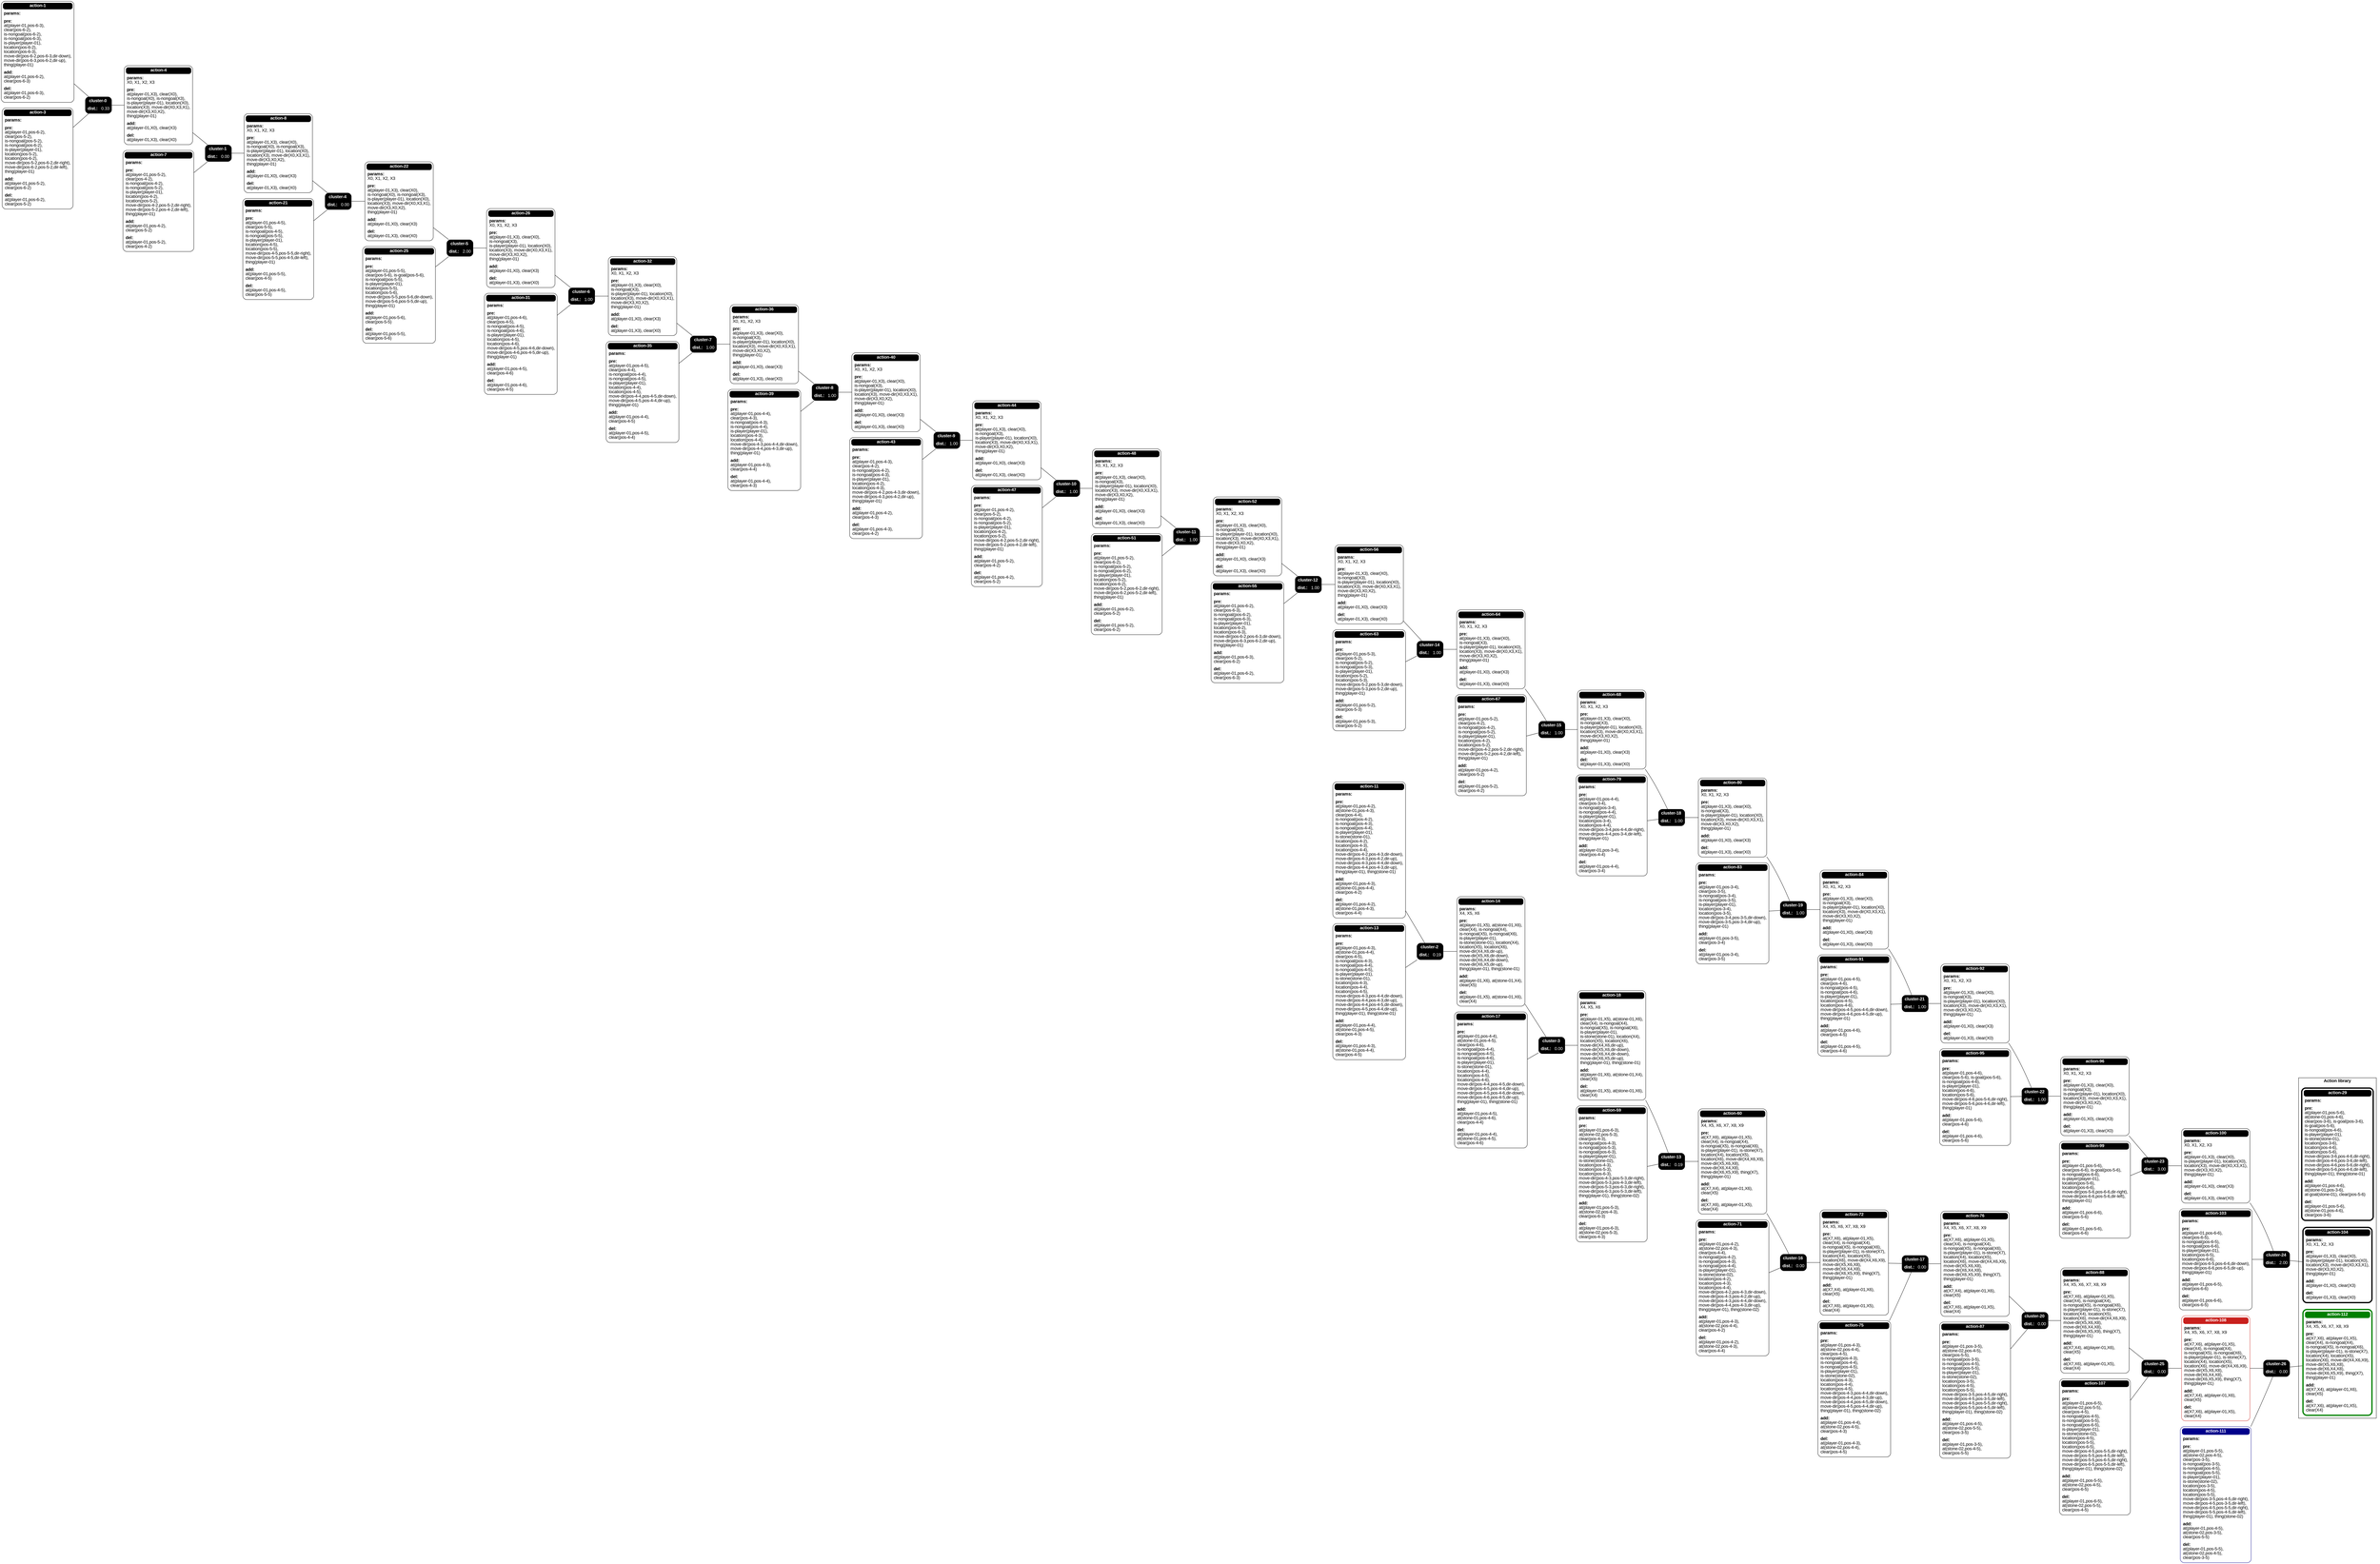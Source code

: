 graph g {
	fontname=Arial
	rankdir=LR
	node [fontcolor=black fontname=Arial margin=0 shape=none]
	subgraph cluster_actionlib {
		label=<<b>Action library</b>> rank=same
		"action-29" [label=<<table color="black" style="rounded" border="4" cellborder="0" cellspacing="4" cellpadding="3"><tr><td style="rounded" align="center" bgcolor="black"><font color="white"><b>action-29</b></font></td></tr><tr><td valign="top" align="left" balign="left"><b>params:</b><br/></td></tr><tr><td valign="top" align="left" balign="left"><b>pre:</b><br/>at(player-01,pos-5-6),<br/>at(stone-01,pos-4-6),<br/>clear(pos-3-6), is-goal(pos-3-6),<br/>is-goal(pos-5-6),<br/>is-nongoal(pos-4-6),<br/>is-player(player-01),<br/>is-stone(stone-01),<br/>location(pos-3-6),<br/>location(pos-4-6),<br/>location(pos-5-6),<br/>move-dir(pos-3-6,pos-4-6,dir-right),<br/>move-dir(pos-4-6,pos-3-6,dir-left),<br/>move-dir(pos-4-6,pos-5-6,dir-right),<br/>move-dir(pos-5-6,pos-4-6,dir-left),<br/>thing(player-01), thing(stone-01)</td></tr><tr><td valign="top" align="left" balign="left"><b>add:</b><br/>at(player-01,pos-4-6),<br/>at(stone-01,pos-3-6),<br/>at-goal(stone-01), clear(pos-5-6)</td></tr><tr><td valign="top" align="left" balign="left"><b>del:</b><br/>at(player-01,pos-5-6),<br/>at(stone-01,pos-4-6),<br/>clear(pos-3-6)</td></tr></table>>]
		"action-104" [label=<<table color="black" style="rounded" border="4" cellborder="0" cellspacing="4" cellpadding="3"><tr><td style="rounded" align="center" bgcolor="black"><font color="white"><b>action-104</b></font></td></tr><tr><td valign="top" align="left" balign="left"><b>params:</b><br/>X0, X1, X2, X3</td></tr><tr><td valign="top" align="left" balign="left"><b>pre:</b><br/>at(player-01,X3), clear(X0),<br/>is-player(player-01), location(X0),<br/>location(X3), move-dir(X0,X3,X1),<br/>move-dir(X3,X0,X2),<br/>thing(player-01)</td></tr><tr><td valign="top" align="left" balign="left"><b>add:</b><br/>at(player-01,X0), clear(X3)</td></tr><tr><td valign="top" align="left" balign="left"><b>del:</b><br/>at(player-01,X3), clear(X0)</td></tr></table>>]
		"action-112" [label=<<table color="#008000" style="rounded" border="4" cellborder="0" cellspacing="4" cellpadding="3"><tr><td style="rounded" align="center" bgcolor="#008000"><font color="white"><b>action-112</b></font></td></tr><tr><td valign="top" align="left" balign="left"><b>params:</b><br/>X4, X5, X6, X7, X8, X9</td></tr><tr><td valign="top" align="left" balign="left"><b>pre:</b><br/>at(X7,X6), at(player-01,X5),<br/>clear(X4), is-nongoal(X4),<br/>is-nongoal(X5), is-nongoal(X6),<br/>is-player(player-01), is-stone(X7),<br/>location(X4), location(X5),<br/>location(X6), move-dir(X4,X6,X9),<br/>move-dir(X5,X6,X8),<br/>move-dir(X6,X4,X8),<br/>move-dir(X6,X5,X9), thing(X7),<br/>thing(player-01)</td></tr><tr><td valign="top" align="left" balign="left"><b>add:</b><br/>at(X7,X4), at(player-01,X6),<br/>clear(X5)</td></tr><tr><td valign="top" align="left" balign="left"><b>del:</b><br/>at(X7,X6), at(player-01,X5),<br/>clear(X4)</td></tr></table>>]
	}
	"action-1" [label=<<table color="black" style="rounded" border="1" cellborder="0" cellspacing="4" cellpadding="3"><tr><td style="rounded" align="center" bgcolor="black"><font color="white"><b>action-1</b></font></td></tr><tr><td valign="top" align="left" balign="left"><b>params:</b><br/></td></tr><tr><td valign="top" align="left" balign="left"><b>pre:</b><br/>at(player-01,pos-6-3),<br/>clear(pos-6-2),<br/>is-nongoal(pos-6-2),<br/>is-nongoal(pos-6-3),<br/>is-player(player-01),<br/>location(pos-6-2),<br/>location(pos-6-3),<br/>move-dir(pos-6-2,pos-6-3,dir-down),<br/>move-dir(pos-6-3,pos-6-2,dir-up),<br/>thing(player-01)</td></tr><tr><td valign="top" align="left" balign="left"><b>add:</b><br/>at(player-01,pos-6-2),<br/>clear(pos-6-3)</td></tr><tr><td valign="top" align="left" balign="left"><b>del:</b><br/>at(player-01,pos-6-3),<br/>clear(pos-6-2)</td></tr></table>>]
	"action-3" [label=<<table color="black" style="rounded" border="1" cellborder="0" cellspacing="4" cellpadding="3"><tr><td style="rounded" align="center" bgcolor="black"><font color="white"><b>action-3</b></font></td></tr><tr><td valign="top" align="left" balign="left"><b>params:</b><br/></td></tr><tr><td valign="top" align="left" balign="left"><b>pre:</b><br/>at(player-01,pos-6-2),<br/>clear(pos-5-2),<br/>is-nongoal(pos-5-2),<br/>is-nongoal(pos-6-2),<br/>is-player(player-01),<br/>location(pos-5-2),<br/>location(pos-6-2),<br/>move-dir(pos-5-2,pos-6-2,dir-right),<br/>move-dir(pos-6-2,pos-5-2,dir-left),<br/>thing(player-01)</td></tr><tr><td valign="top" align="left" balign="left"><b>add:</b><br/>at(player-01,pos-5-2),<br/>clear(pos-6-2)</td></tr><tr><td valign="top" align="left" balign="left"><b>del:</b><br/>at(player-01,pos-6-2),<br/>clear(pos-5-2)</td></tr></table>>]
	"action-4" [label=<<table color="black" style="rounded" border="1" cellborder="0" cellspacing="4" cellpadding="3"><tr><td style="rounded" align="center" bgcolor="black"><font color="white"><b>action-4</b></font></td></tr><tr><td valign="top" align="left" balign="left"><b>params:</b><br/>X0, X1, X2, X3</td></tr><tr><td valign="top" align="left" balign="left"><b>pre:</b><br/>at(player-01,X3), clear(X0),<br/>is-nongoal(X0), is-nongoal(X3),<br/>is-player(player-01), location(X0),<br/>location(X3), move-dir(X0,X3,X1),<br/>move-dir(X3,X0,X2),<br/>thing(player-01)</td></tr><tr><td valign="top" align="left" balign="left"><b>add:</b><br/>at(player-01,X0), clear(X3)</td></tr><tr><td valign="top" align="left" balign="left"><b>del:</b><br/>at(player-01,X3), clear(X0)</td></tr></table>>]
	"action-7" [label=<<table color="black" style="rounded" border="1" cellborder="0" cellspacing="4" cellpadding="3"><tr><td style="rounded" align="center" bgcolor="black"><font color="white"><b>action-7</b></font></td></tr><tr><td valign="top" align="left" balign="left"><b>params:</b><br/></td></tr><tr><td valign="top" align="left" balign="left"><b>pre:</b><br/>at(player-01,pos-5-2),<br/>clear(pos-4-2),<br/>is-nongoal(pos-4-2),<br/>is-nongoal(pos-5-2),<br/>is-player(player-01),<br/>location(pos-4-2),<br/>location(pos-5-2),<br/>move-dir(pos-4-2,pos-5-2,dir-right),<br/>move-dir(pos-5-2,pos-4-2,dir-left),<br/>thing(player-01)</td></tr><tr><td valign="top" align="left" balign="left"><b>add:</b><br/>at(player-01,pos-4-2),<br/>clear(pos-5-2)</td></tr><tr><td valign="top" align="left" balign="left"><b>del:</b><br/>at(player-01,pos-5-2),<br/>clear(pos-4-2)</td></tr></table>>]
	"action-8" [label=<<table color="black" style="rounded" border="1" cellborder="0" cellspacing="4" cellpadding="3"><tr><td style="rounded" align="center" bgcolor="black"><font color="white"><b>action-8</b></font></td></tr><tr><td valign="top" align="left" balign="left"><b>params:</b><br/>X0, X1, X2, X3</td></tr><tr><td valign="top" align="left" balign="left"><b>pre:</b><br/>at(player-01,X3), clear(X0),<br/>is-nongoal(X0), is-nongoal(X3),<br/>is-player(player-01), location(X0),<br/>location(X3), move-dir(X0,X3,X1),<br/>move-dir(X3,X0,X2),<br/>thing(player-01)</td></tr><tr><td valign="top" align="left" balign="left"><b>add:</b><br/>at(player-01,X0), clear(X3)</td></tr><tr><td valign="top" align="left" balign="left"><b>del:</b><br/>at(player-01,X3), clear(X0)</td></tr></table>>]
	"action-11" [label=<<table color="black" style="rounded" border="1" cellborder="0" cellspacing="4" cellpadding="3"><tr><td style="rounded" align="center" bgcolor="black"><font color="white"><b>action-11</b></font></td></tr><tr><td valign="top" align="left" balign="left"><b>params:</b><br/></td></tr><tr><td valign="top" align="left" balign="left"><b>pre:</b><br/>at(player-01,pos-4-2),<br/>at(stone-01,pos-4-3),<br/>clear(pos-4-4),<br/>is-nongoal(pos-4-2),<br/>is-nongoal(pos-4-3),<br/>is-nongoal(pos-4-4),<br/>is-player(player-01),<br/>is-stone(stone-01),<br/>location(pos-4-2),<br/>location(pos-4-3),<br/>location(pos-4-4),<br/>move-dir(pos-4-2,pos-4-3,dir-down),<br/>move-dir(pos-4-3,pos-4-2,dir-up),<br/>move-dir(pos-4-3,pos-4-4,dir-down),<br/>move-dir(pos-4-4,pos-4-3,dir-up),<br/>thing(player-01), thing(stone-01)</td></tr><tr><td valign="top" align="left" balign="left"><b>add:</b><br/>at(player-01,pos-4-3),<br/>at(stone-01,pos-4-4),<br/>clear(pos-4-2)</td></tr><tr><td valign="top" align="left" balign="left"><b>del:</b><br/>at(player-01,pos-4-2),<br/>at(stone-01,pos-4-3),<br/>clear(pos-4-4)</td></tr></table>>]
	"action-13" [label=<<table color="black" style="rounded" border="1" cellborder="0" cellspacing="4" cellpadding="3"><tr><td style="rounded" align="center" bgcolor="black"><font color="white"><b>action-13</b></font></td></tr><tr><td valign="top" align="left" balign="left"><b>params:</b><br/></td></tr><tr><td valign="top" align="left" balign="left"><b>pre:</b><br/>at(player-01,pos-4-3),<br/>at(stone-01,pos-4-4),<br/>clear(pos-4-5),<br/>is-nongoal(pos-4-3),<br/>is-nongoal(pos-4-4),<br/>is-nongoal(pos-4-5),<br/>is-player(player-01),<br/>is-stone(stone-01),<br/>location(pos-4-3),<br/>location(pos-4-4),<br/>location(pos-4-5),<br/>move-dir(pos-4-3,pos-4-4,dir-down),<br/>move-dir(pos-4-4,pos-4-3,dir-up),<br/>move-dir(pos-4-4,pos-4-5,dir-down),<br/>move-dir(pos-4-5,pos-4-4,dir-up),<br/>thing(player-01), thing(stone-01)</td></tr><tr><td valign="top" align="left" balign="left"><b>add:</b><br/>at(player-01,pos-4-4),<br/>at(stone-01,pos-4-5),<br/>clear(pos-4-3)</td></tr><tr><td valign="top" align="left" balign="left"><b>del:</b><br/>at(player-01,pos-4-3),<br/>at(stone-01,pos-4-4),<br/>clear(pos-4-5)</td></tr></table>>]
	"action-14" [label=<<table color="black" style="rounded" border="1" cellborder="0" cellspacing="4" cellpadding="3"><tr><td style="rounded" align="center" bgcolor="black"><font color="white"><b>action-14</b></font></td></tr><tr><td valign="top" align="left" balign="left"><b>params:</b><br/>X4, X5, X6</td></tr><tr><td valign="top" align="left" balign="left"><b>pre:</b><br/>at(player-01,X5), at(stone-01,X6),<br/>clear(X4), is-nongoal(X4),<br/>is-nongoal(X5), is-nongoal(X6),<br/>is-player(player-01),<br/>is-stone(stone-01), location(X4),<br/>location(X5), location(X6),<br/>move-dir(X4,X6,dir-up),<br/>move-dir(X5,X6,dir-down),<br/>move-dir(X6,X4,dir-down),<br/>move-dir(X6,X5,dir-up),<br/>thing(player-01), thing(stone-01)</td></tr><tr><td valign="top" align="left" balign="left"><b>add:</b><br/>at(player-01,X6), at(stone-01,X4),<br/>clear(X5)</td></tr><tr><td valign="top" align="left" balign="left"><b>del:</b><br/>at(player-01,X5), at(stone-01,X6),<br/>clear(X4)</td></tr></table>>]
	"action-17" [label=<<table color="black" style="rounded" border="1" cellborder="0" cellspacing="4" cellpadding="3"><tr><td style="rounded" align="center" bgcolor="black"><font color="white"><b>action-17</b></font></td></tr><tr><td valign="top" align="left" balign="left"><b>params:</b><br/></td></tr><tr><td valign="top" align="left" balign="left"><b>pre:</b><br/>at(player-01,pos-4-4),<br/>at(stone-01,pos-4-5),<br/>clear(pos-4-6),<br/>is-nongoal(pos-4-4),<br/>is-nongoal(pos-4-5),<br/>is-nongoal(pos-4-6),<br/>is-player(player-01),<br/>is-stone(stone-01),<br/>location(pos-4-4),<br/>location(pos-4-5),<br/>location(pos-4-6),<br/>move-dir(pos-4-4,pos-4-5,dir-down),<br/>move-dir(pos-4-5,pos-4-4,dir-up),<br/>move-dir(pos-4-5,pos-4-6,dir-down),<br/>move-dir(pos-4-6,pos-4-5,dir-up),<br/>thing(player-01), thing(stone-01)</td></tr><tr><td valign="top" align="left" balign="left"><b>add:</b><br/>at(player-01,pos-4-5),<br/>at(stone-01,pos-4-6),<br/>clear(pos-4-4)</td></tr><tr><td valign="top" align="left" balign="left"><b>del:</b><br/>at(player-01,pos-4-4),<br/>at(stone-01,pos-4-5),<br/>clear(pos-4-6)</td></tr></table>>]
	"action-18" [label=<<table color="black" style="rounded" border="1" cellborder="0" cellspacing="4" cellpadding="3"><tr><td style="rounded" align="center" bgcolor="black"><font color="white"><b>action-18</b></font></td></tr><tr><td valign="top" align="left" balign="left"><b>params:</b><br/>X4, X5, X6</td></tr><tr><td valign="top" align="left" balign="left"><b>pre:</b><br/>at(player-01,X5), at(stone-01,X6),<br/>clear(X4), is-nongoal(X4),<br/>is-nongoal(X5), is-nongoal(X6),<br/>is-player(player-01),<br/>is-stone(stone-01), location(X4),<br/>location(X5), location(X6),<br/>move-dir(X4,X6,dir-up),<br/>move-dir(X5,X6,dir-down),<br/>move-dir(X6,X4,dir-down),<br/>move-dir(X6,X5,dir-up),<br/>thing(player-01), thing(stone-01)</td></tr><tr><td valign="top" align="left" balign="left"><b>add:</b><br/>at(player-01,X6), at(stone-01,X4),<br/>clear(X5)</td></tr><tr><td valign="top" align="left" balign="left"><b>del:</b><br/>at(player-01,X5), at(stone-01,X6),<br/>clear(X4)</td></tr></table>>]
	"action-21" [label=<<table color="black" style="rounded" border="1" cellborder="0" cellspacing="4" cellpadding="3"><tr><td style="rounded" align="center" bgcolor="black"><font color="white"><b>action-21</b></font></td></tr><tr><td valign="top" align="left" balign="left"><b>params:</b><br/></td></tr><tr><td valign="top" align="left" balign="left"><b>pre:</b><br/>at(player-01,pos-4-5),<br/>clear(pos-5-5),<br/>is-nongoal(pos-4-5),<br/>is-nongoal(pos-5-5),<br/>is-player(player-01),<br/>location(pos-4-5),<br/>location(pos-5-5),<br/>move-dir(pos-4-5,pos-5-5,dir-right),<br/>move-dir(pos-5-5,pos-4-5,dir-left),<br/>thing(player-01)</td></tr><tr><td valign="top" align="left" balign="left"><b>add:</b><br/>at(player-01,pos-5-5),<br/>clear(pos-4-5)</td></tr><tr><td valign="top" align="left" balign="left"><b>del:</b><br/>at(player-01,pos-4-5),<br/>clear(pos-5-5)</td></tr></table>>]
	"action-22" [label=<<table color="black" style="rounded" border="1" cellborder="0" cellspacing="4" cellpadding="3"><tr><td style="rounded" align="center" bgcolor="black"><font color="white"><b>action-22</b></font></td></tr><tr><td valign="top" align="left" balign="left"><b>params:</b><br/>X0, X1, X2, X3</td></tr><tr><td valign="top" align="left" balign="left"><b>pre:</b><br/>at(player-01,X3), clear(X0),<br/>is-nongoal(X0), is-nongoal(X3),<br/>is-player(player-01), location(X0),<br/>location(X3), move-dir(X0,X3,X1),<br/>move-dir(X3,X0,X2),<br/>thing(player-01)</td></tr><tr><td valign="top" align="left" balign="left"><b>add:</b><br/>at(player-01,X0), clear(X3)</td></tr><tr><td valign="top" align="left" balign="left"><b>del:</b><br/>at(player-01,X3), clear(X0)</td></tr></table>>]
	"action-25" [label=<<table color="black" style="rounded" border="1" cellborder="0" cellspacing="4" cellpadding="3"><tr><td style="rounded" align="center" bgcolor="black"><font color="white"><b>action-25</b></font></td></tr><tr><td valign="top" align="left" balign="left"><b>params:</b><br/></td></tr><tr><td valign="top" align="left" balign="left"><b>pre:</b><br/>at(player-01,pos-5-5),<br/>clear(pos-5-6), is-goal(pos-5-6),<br/>is-nongoal(pos-5-5),<br/>is-player(player-01),<br/>location(pos-5-5),<br/>location(pos-5-6),<br/>move-dir(pos-5-5,pos-5-6,dir-down),<br/>move-dir(pos-5-6,pos-5-5,dir-up),<br/>thing(player-01)</td></tr><tr><td valign="top" align="left" balign="left"><b>add:</b><br/>at(player-01,pos-5-6),<br/>clear(pos-5-5)</td></tr><tr><td valign="top" align="left" balign="left"><b>del:</b><br/>at(player-01,pos-5-5),<br/>clear(pos-5-6)</td></tr></table>>]
	"action-26" [label=<<table color="black" style="rounded" border="1" cellborder="0" cellspacing="4" cellpadding="3"><tr><td style="rounded" align="center" bgcolor="black"><font color="white"><b>action-26</b></font></td></tr><tr><td valign="top" align="left" balign="left"><b>params:</b><br/>X0, X1, X2, X3</td></tr><tr><td valign="top" align="left" balign="left"><b>pre:</b><br/>at(player-01,X3), clear(X0),<br/>is-nongoal(X3),<br/>is-player(player-01), location(X0),<br/>location(X3), move-dir(X0,X3,X1),<br/>move-dir(X3,X0,X2),<br/>thing(player-01)</td></tr><tr><td valign="top" align="left" balign="left"><b>add:</b><br/>at(player-01,X0), clear(X3)</td></tr><tr><td valign="top" align="left" balign="left"><b>del:</b><br/>at(player-01,X3), clear(X0)</td></tr></table>>]
	"action-31" [label=<<table color="black" style="rounded" border="1" cellborder="0" cellspacing="4" cellpadding="3"><tr><td style="rounded" align="center" bgcolor="black"><font color="white"><b>action-31</b></font></td></tr><tr><td valign="top" align="left" balign="left"><b>params:</b><br/></td></tr><tr><td valign="top" align="left" balign="left"><b>pre:</b><br/>at(player-01,pos-4-6),<br/>clear(pos-4-5),<br/>is-nongoal(pos-4-5),<br/>is-nongoal(pos-4-6),<br/>is-player(player-01),<br/>location(pos-4-5),<br/>location(pos-4-6),<br/>move-dir(pos-4-5,pos-4-6,dir-down),<br/>move-dir(pos-4-6,pos-4-5,dir-up),<br/>thing(player-01)</td></tr><tr><td valign="top" align="left" balign="left"><b>add:</b><br/>at(player-01,pos-4-5),<br/>clear(pos-4-6)</td></tr><tr><td valign="top" align="left" balign="left"><b>del:</b><br/>at(player-01,pos-4-6),<br/>clear(pos-4-5)</td></tr></table>>]
	"action-32" [label=<<table color="black" style="rounded" border="1" cellborder="0" cellspacing="4" cellpadding="3"><tr><td style="rounded" align="center" bgcolor="black"><font color="white"><b>action-32</b></font></td></tr><tr><td valign="top" align="left" balign="left"><b>params:</b><br/>X0, X1, X2, X3</td></tr><tr><td valign="top" align="left" balign="left"><b>pre:</b><br/>at(player-01,X3), clear(X0),<br/>is-nongoal(X3),<br/>is-player(player-01), location(X0),<br/>location(X3), move-dir(X0,X3,X1),<br/>move-dir(X3,X0,X2),<br/>thing(player-01)</td></tr><tr><td valign="top" align="left" balign="left"><b>add:</b><br/>at(player-01,X0), clear(X3)</td></tr><tr><td valign="top" align="left" balign="left"><b>del:</b><br/>at(player-01,X3), clear(X0)</td></tr></table>>]
	"action-35" [label=<<table color="black" style="rounded" border="1" cellborder="0" cellspacing="4" cellpadding="3"><tr><td style="rounded" align="center" bgcolor="black"><font color="white"><b>action-35</b></font></td></tr><tr><td valign="top" align="left" balign="left"><b>params:</b><br/></td></tr><tr><td valign="top" align="left" balign="left"><b>pre:</b><br/>at(player-01,pos-4-5),<br/>clear(pos-4-4),<br/>is-nongoal(pos-4-4),<br/>is-nongoal(pos-4-5),<br/>is-player(player-01),<br/>location(pos-4-4),<br/>location(pos-4-5),<br/>move-dir(pos-4-4,pos-4-5,dir-down),<br/>move-dir(pos-4-5,pos-4-4,dir-up),<br/>thing(player-01)</td></tr><tr><td valign="top" align="left" balign="left"><b>add:</b><br/>at(player-01,pos-4-4),<br/>clear(pos-4-5)</td></tr><tr><td valign="top" align="left" balign="left"><b>del:</b><br/>at(player-01,pos-4-5),<br/>clear(pos-4-4)</td></tr></table>>]
	"action-36" [label=<<table color="black" style="rounded" border="1" cellborder="0" cellspacing="4" cellpadding="3"><tr><td style="rounded" align="center" bgcolor="black"><font color="white"><b>action-36</b></font></td></tr><tr><td valign="top" align="left" balign="left"><b>params:</b><br/>X0, X1, X2, X3</td></tr><tr><td valign="top" align="left" balign="left"><b>pre:</b><br/>at(player-01,X3), clear(X0),<br/>is-nongoal(X3),<br/>is-player(player-01), location(X0),<br/>location(X3), move-dir(X0,X3,X1),<br/>move-dir(X3,X0,X2),<br/>thing(player-01)</td></tr><tr><td valign="top" align="left" balign="left"><b>add:</b><br/>at(player-01,X0), clear(X3)</td></tr><tr><td valign="top" align="left" balign="left"><b>del:</b><br/>at(player-01,X3), clear(X0)</td></tr></table>>]
	"action-39" [label=<<table color="black" style="rounded" border="1" cellborder="0" cellspacing="4" cellpadding="3"><tr><td style="rounded" align="center" bgcolor="black"><font color="white"><b>action-39</b></font></td></tr><tr><td valign="top" align="left" balign="left"><b>params:</b><br/></td></tr><tr><td valign="top" align="left" balign="left"><b>pre:</b><br/>at(player-01,pos-4-4),<br/>clear(pos-4-3),<br/>is-nongoal(pos-4-3),<br/>is-nongoal(pos-4-4),<br/>is-player(player-01),<br/>location(pos-4-3),<br/>location(pos-4-4),<br/>move-dir(pos-4-3,pos-4-4,dir-down),<br/>move-dir(pos-4-4,pos-4-3,dir-up),<br/>thing(player-01)</td></tr><tr><td valign="top" align="left" balign="left"><b>add:</b><br/>at(player-01,pos-4-3),<br/>clear(pos-4-4)</td></tr><tr><td valign="top" align="left" balign="left"><b>del:</b><br/>at(player-01,pos-4-4),<br/>clear(pos-4-3)</td></tr></table>>]
	"action-40" [label=<<table color="black" style="rounded" border="1" cellborder="0" cellspacing="4" cellpadding="3"><tr><td style="rounded" align="center" bgcolor="black"><font color="white"><b>action-40</b></font></td></tr><tr><td valign="top" align="left" balign="left"><b>params:</b><br/>X0, X1, X2, X3</td></tr><tr><td valign="top" align="left" balign="left"><b>pre:</b><br/>at(player-01,X3), clear(X0),<br/>is-nongoal(X3),<br/>is-player(player-01), location(X0),<br/>location(X3), move-dir(X0,X3,X1),<br/>move-dir(X3,X0,X2),<br/>thing(player-01)</td></tr><tr><td valign="top" align="left" balign="left"><b>add:</b><br/>at(player-01,X0), clear(X3)</td></tr><tr><td valign="top" align="left" balign="left"><b>del:</b><br/>at(player-01,X3), clear(X0)</td></tr></table>>]
	"action-43" [label=<<table color="black" style="rounded" border="1" cellborder="0" cellspacing="4" cellpadding="3"><tr><td style="rounded" align="center" bgcolor="black"><font color="white"><b>action-43</b></font></td></tr><tr><td valign="top" align="left" balign="left"><b>params:</b><br/></td></tr><tr><td valign="top" align="left" balign="left"><b>pre:</b><br/>at(player-01,pos-4-3),<br/>clear(pos-4-2),<br/>is-nongoal(pos-4-2),<br/>is-nongoal(pos-4-3),<br/>is-player(player-01),<br/>location(pos-4-2),<br/>location(pos-4-3),<br/>move-dir(pos-4-2,pos-4-3,dir-down),<br/>move-dir(pos-4-3,pos-4-2,dir-up),<br/>thing(player-01)</td></tr><tr><td valign="top" align="left" balign="left"><b>add:</b><br/>at(player-01,pos-4-2),<br/>clear(pos-4-3)</td></tr><tr><td valign="top" align="left" balign="left"><b>del:</b><br/>at(player-01,pos-4-3),<br/>clear(pos-4-2)</td></tr></table>>]
	"action-44" [label=<<table color="black" style="rounded" border="1" cellborder="0" cellspacing="4" cellpadding="3"><tr><td style="rounded" align="center" bgcolor="black"><font color="white"><b>action-44</b></font></td></tr><tr><td valign="top" align="left" balign="left"><b>params:</b><br/>X0, X1, X2, X3</td></tr><tr><td valign="top" align="left" balign="left"><b>pre:</b><br/>at(player-01,X3), clear(X0),<br/>is-nongoal(X3),<br/>is-player(player-01), location(X0),<br/>location(X3), move-dir(X0,X3,X1),<br/>move-dir(X3,X0,X2),<br/>thing(player-01)</td></tr><tr><td valign="top" align="left" balign="left"><b>add:</b><br/>at(player-01,X0), clear(X3)</td></tr><tr><td valign="top" align="left" balign="left"><b>del:</b><br/>at(player-01,X3), clear(X0)</td></tr></table>>]
	"action-47" [label=<<table color="black" style="rounded" border="1" cellborder="0" cellspacing="4" cellpadding="3"><tr><td style="rounded" align="center" bgcolor="black"><font color="white"><b>action-47</b></font></td></tr><tr><td valign="top" align="left" balign="left"><b>params:</b><br/></td></tr><tr><td valign="top" align="left" balign="left"><b>pre:</b><br/>at(player-01,pos-4-2),<br/>clear(pos-5-2),<br/>is-nongoal(pos-4-2),<br/>is-nongoal(pos-5-2),<br/>is-player(player-01),<br/>location(pos-4-2),<br/>location(pos-5-2),<br/>move-dir(pos-4-2,pos-5-2,dir-right),<br/>move-dir(pos-5-2,pos-4-2,dir-left),<br/>thing(player-01)</td></tr><tr><td valign="top" align="left" balign="left"><b>add:</b><br/>at(player-01,pos-5-2),<br/>clear(pos-4-2)</td></tr><tr><td valign="top" align="left" balign="left"><b>del:</b><br/>at(player-01,pos-4-2),<br/>clear(pos-5-2)</td></tr></table>>]
	"action-48" [label=<<table color="black" style="rounded" border="1" cellborder="0" cellspacing="4" cellpadding="3"><tr><td style="rounded" align="center" bgcolor="black"><font color="white"><b>action-48</b></font></td></tr><tr><td valign="top" align="left" balign="left"><b>params:</b><br/>X0, X1, X2, X3</td></tr><tr><td valign="top" align="left" balign="left"><b>pre:</b><br/>at(player-01,X3), clear(X0),<br/>is-nongoal(X3),<br/>is-player(player-01), location(X0),<br/>location(X3), move-dir(X0,X3,X1),<br/>move-dir(X3,X0,X2),<br/>thing(player-01)</td></tr><tr><td valign="top" align="left" balign="left"><b>add:</b><br/>at(player-01,X0), clear(X3)</td></tr><tr><td valign="top" align="left" balign="left"><b>del:</b><br/>at(player-01,X3), clear(X0)</td></tr></table>>]
	"action-51" [label=<<table color="black" style="rounded" border="1" cellborder="0" cellspacing="4" cellpadding="3"><tr><td style="rounded" align="center" bgcolor="black"><font color="white"><b>action-51</b></font></td></tr><tr><td valign="top" align="left" balign="left"><b>params:</b><br/></td></tr><tr><td valign="top" align="left" balign="left"><b>pre:</b><br/>at(player-01,pos-5-2),<br/>clear(pos-6-2),<br/>is-nongoal(pos-5-2),<br/>is-nongoal(pos-6-2),<br/>is-player(player-01),<br/>location(pos-5-2),<br/>location(pos-6-2),<br/>move-dir(pos-5-2,pos-6-2,dir-right),<br/>move-dir(pos-6-2,pos-5-2,dir-left),<br/>thing(player-01)</td></tr><tr><td valign="top" align="left" balign="left"><b>add:</b><br/>at(player-01,pos-6-2),<br/>clear(pos-5-2)</td></tr><tr><td valign="top" align="left" balign="left"><b>del:</b><br/>at(player-01,pos-5-2),<br/>clear(pos-6-2)</td></tr></table>>]
	"action-52" [label=<<table color="black" style="rounded" border="1" cellborder="0" cellspacing="4" cellpadding="3"><tr><td style="rounded" align="center" bgcolor="black"><font color="white"><b>action-52</b></font></td></tr><tr><td valign="top" align="left" balign="left"><b>params:</b><br/>X0, X1, X2, X3</td></tr><tr><td valign="top" align="left" balign="left"><b>pre:</b><br/>at(player-01,X3), clear(X0),<br/>is-nongoal(X3),<br/>is-player(player-01), location(X0),<br/>location(X3), move-dir(X0,X3,X1),<br/>move-dir(X3,X0,X2),<br/>thing(player-01)</td></tr><tr><td valign="top" align="left" balign="left"><b>add:</b><br/>at(player-01,X0), clear(X3)</td></tr><tr><td valign="top" align="left" balign="left"><b>del:</b><br/>at(player-01,X3), clear(X0)</td></tr></table>>]
	"action-55" [label=<<table color="black" style="rounded" border="1" cellborder="0" cellspacing="4" cellpadding="3"><tr><td style="rounded" align="center" bgcolor="black"><font color="white"><b>action-55</b></font></td></tr><tr><td valign="top" align="left" balign="left"><b>params:</b><br/></td></tr><tr><td valign="top" align="left" balign="left"><b>pre:</b><br/>at(player-01,pos-6-2),<br/>clear(pos-6-3),<br/>is-nongoal(pos-6-2),<br/>is-nongoal(pos-6-3),<br/>is-player(player-01),<br/>location(pos-6-2),<br/>location(pos-6-3),<br/>move-dir(pos-6-2,pos-6-3,dir-down),<br/>move-dir(pos-6-3,pos-6-2,dir-up),<br/>thing(player-01)</td></tr><tr><td valign="top" align="left" balign="left"><b>add:</b><br/>at(player-01,pos-6-3),<br/>clear(pos-6-2)</td></tr><tr><td valign="top" align="left" balign="left"><b>del:</b><br/>at(player-01,pos-6-2),<br/>clear(pos-6-3)</td></tr></table>>]
	"action-56" [label=<<table color="black" style="rounded" border="1" cellborder="0" cellspacing="4" cellpadding="3"><tr><td style="rounded" align="center" bgcolor="black"><font color="white"><b>action-56</b></font></td></tr><tr><td valign="top" align="left" balign="left"><b>params:</b><br/>X0, X1, X2, X3</td></tr><tr><td valign="top" align="left" balign="left"><b>pre:</b><br/>at(player-01,X3), clear(X0),<br/>is-nongoal(X3),<br/>is-player(player-01), location(X0),<br/>location(X3), move-dir(X0,X3,X1),<br/>move-dir(X3,X0,X2),<br/>thing(player-01)</td></tr><tr><td valign="top" align="left" balign="left"><b>add:</b><br/>at(player-01,X0), clear(X3)</td></tr><tr><td valign="top" align="left" balign="left"><b>del:</b><br/>at(player-01,X3), clear(X0)</td></tr></table>>]
	"action-59" [label=<<table color="black" style="rounded" border="1" cellborder="0" cellspacing="4" cellpadding="3"><tr><td style="rounded" align="center" bgcolor="black"><font color="white"><b>action-59</b></font></td></tr><tr><td valign="top" align="left" balign="left"><b>params:</b><br/></td></tr><tr><td valign="top" align="left" balign="left"><b>pre:</b><br/>at(player-01,pos-6-3),<br/>at(stone-02,pos-5-3),<br/>clear(pos-4-3),<br/>is-nongoal(pos-4-3),<br/>is-nongoal(pos-5-3),<br/>is-nongoal(pos-6-3),<br/>is-player(player-01),<br/>is-stone(stone-02),<br/>location(pos-4-3),<br/>location(pos-5-3),<br/>location(pos-6-3),<br/>move-dir(pos-4-3,pos-5-3,dir-right),<br/>move-dir(pos-5-3,pos-4-3,dir-left),<br/>move-dir(pos-5-3,pos-6-3,dir-right),<br/>move-dir(pos-6-3,pos-5-3,dir-left),<br/>thing(player-01), thing(stone-02)</td></tr><tr><td valign="top" align="left" balign="left"><b>add:</b><br/>at(player-01,pos-5-3),<br/>at(stone-02,pos-4-3),<br/>clear(pos-6-3)</td></tr><tr><td valign="top" align="left" balign="left"><b>del:</b><br/>at(player-01,pos-6-3),<br/>at(stone-02,pos-5-3),<br/>clear(pos-4-3)</td></tr></table>>]
	"action-60" [label=<<table color="black" style="rounded" border="1" cellborder="0" cellspacing="4" cellpadding="3"><tr><td style="rounded" align="center" bgcolor="black"><font color="white"><b>action-60</b></font></td></tr><tr><td valign="top" align="left" balign="left"><b>params:</b><br/>X4, X5, X6, X7, X8, X9</td></tr><tr><td valign="top" align="left" balign="left"><b>pre:</b><br/>at(X7,X6), at(player-01,X5),<br/>clear(X4), is-nongoal(X4),<br/>is-nongoal(X5), is-nongoal(X6),<br/>is-player(player-01), is-stone(X7),<br/>location(X4), location(X5),<br/>location(X6), move-dir(X4,X6,X9),<br/>move-dir(X5,X6,X8),<br/>move-dir(X6,X4,X8),<br/>move-dir(X6,X5,X9), thing(X7),<br/>thing(player-01)</td></tr><tr><td valign="top" align="left" balign="left"><b>add:</b><br/>at(X7,X4), at(player-01,X6),<br/>clear(X5)</td></tr><tr><td valign="top" align="left" balign="left"><b>del:</b><br/>at(X7,X6), at(player-01,X5),<br/>clear(X4)</td></tr></table>>]
	"action-63" [label=<<table color="black" style="rounded" border="1" cellborder="0" cellspacing="4" cellpadding="3"><tr><td style="rounded" align="center" bgcolor="black"><font color="white"><b>action-63</b></font></td></tr><tr><td valign="top" align="left" balign="left"><b>params:</b><br/></td></tr><tr><td valign="top" align="left" balign="left"><b>pre:</b><br/>at(player-01,pos-5-3),<br/>clear(pos-5-2),<br/>is-nongoal(pos-5-2),<br/>is-nongoal(pos-5-3),<br/>is-player(player-01),<br/>location(pos-5-2),<br/>location(pos-5-3),<br/>move-dir(pos-5-2,pos-5-3,dir-down),<br/>move-dir(pos-5-3,pos-5-2,dir-up),<br/>thing(player-01)</td></tr><tr><td valign="top" align="left" balign="left"><b>add:</b><br/>at(player-01,pos-5-2),<br/>clear(pos-5-3)</td></tr><tr><td valign="top" align="left" balign="left"><b>del:</b><br/>at(player-01,pos-5-3),<br/>clear(pos-5-2)</td></tr></table>>]
	"action-64" [label=<<table color="black" style="rounded" border="1" cellborder="0" cellspacing="4" cellpadding="3"><tr><td style="rounded" align="center" bgcolor="black"><font color="white"><b>action-64</b></font></td></tr><tr><td valign="top" align="left" balign="left"><b>params:</b><br/>X0, X1, X2, X3</td></tr><tr><td valign="top" align="left" balign="left"><b>pre:</b><br/>at(player-01,X3), clear(X0),<br/>is-nongoal(X3),<br/>is-player(player-01), location(X0),<br/>location(X3), move-dir(X0,X3,X1),<br/>move-dir(X3,X0,X2),<br/>thing(player-01)</td></tr><tr><td valign="top" align="left" balign="left"><b>add:</b><br/>at(player-01,X0), clear(X3)</td></tr><tr><td valign="top" align="left" balign="left"><b>del:</b><br/>at(player-01,X3), clear(X0)</td></tr></table>>]
	"action-67" [label=<<table color="black" style="rounded" border="1" cellborder="0" cellspacing="4" cellpadding="3"><tr><td style="rounded" align="center" bgcolor="black"><font color="white"><b>action-67</b></font></td></tr><tr><td valign="top" align="left" balign="left"><b>params:</b><br/></td></tr><tr><td valign="top" align="left" balign="left"><b>pre:</b><br/>at(player-01,pos-5-2),<br/>clear(pos-4-2),<br/>is-nongoal(pos-4-2),<br/>is-nongoal(pos-5-2),<br/>is-player(player-01),<br/>location(pos-4-2),<br/>location(pos-5-2),<br/>move-dir(pos-4-2,pos-5-2,dir-right),<br/>move-dir(pos-5-2,pos-4-2,dir-left),<br/>thing(player-01)</td></tr><tr><td valign="top" align="left" balign="left"><b>add:</b><br/>at(player-01,pos-4-2),<br/>clear(pos-5-2)</td></tr><tr><td valign="top" align="left" balign="left"><b>del:</b><br/>at(player-01,pos-5-2),<br/>clear(pos-4-2)</td></tr></table>>]
	"action-68" [label=<<table color="black" style="rounded" border="1" cellborder="0" cellspacing="4" cellpadding="3"><tr><td style="rounded" align="center" bgcolor="black"><font color="white"><b>action-68</b></font></td></tr><tr><td valign="top" align="left" balign="left"><b>params:</b><br/>X0, X1, X2, X3</td></tr><tr><td valign="top" align="left" balign="left"><b>pre:</b><br/>at(player-01,X3), clear(X0),<br/>is-nongoal(X3),<br/>is-player(player-01), location(X0),<br/>location(X3), move-dir(X0,X3,X1),<br/>move-dir(X3,X0,X2),<br/>thing(player-01)</td></tr><tr><td valign="top" align="left" balign="left"><b>add:</b><br/>at(player-01,X0), clear(X3)</td></tr><tr><td valign="top" align="left" balign="left"><b>del:</b><br/>at(player-01,X3), clear(X0)</td></tr></table>>]
	"action-71" [label=<<table color="black" style="rounded" border="1" cellborder="0" cellspacing="4" cellpadding="3"><tr><td style="rounded" align="center" bgcolor="black"><font color="white"><b>action-71</b></font></td></tr><tr><td valign="top" align="left" balign="left"><b>params:</b><br/></td></tr><tr><td valign="top" align="left" balign="left"><b>pre:</b><br/>at(player-01,pos-4-2),<br/>at(stone-02,pos-4-3),<br/>clear(pos-4-4),<br/>is-nongoal(pos-4-2),<br/>is-nongoal(pos-4-3),<br/>is-nongoal(pos-4-4),<br/>is-player(player-01),<br/>is-stone(stone-02),<br/>location(pos-4-2),<br/>location(pos-4-3),<br/>location(pos-4-4),<br/>move-dir(pos-4-2,pos-4-3,dir-down),<br/>move-dir(pos-4-3,pos-4-2,dir-up),<br/>move-dir(pos-4-3,pos-4-4,dir-down),<br/>move-dir(pos-4-4,pos-4-3,dir-up),<br/>thing(player-01), thing(stone-02)</td></tr><tr><td valign="top" align="left" balign="left"><b>add:</b><br/>at(player-01,pos-4-3),<br/>at(stone-02,pos-4-4),<br/>clear(pos-4-2)</td></tr><tr><td valign="top" align="left" balign="left"><b>del:</b><br/>at(player-01,pos-4-2),<br/>at(stone-02,pos-4-3),<br/>clear(pos-4-4)</td></tr></table>>]
	"action-72" [label=<<table color="black" style="rounded" border="1" cellborder="0" cellspacing="4" cellpadding="3"><tr><td style="rounded" align="center" bgcolor="black"><font color="white"><b>action-72</b></font></td></tr><tr><td valign="top" align="left" balign="left"><b>params:</b><br/>X4, X5, X6, X7, X8, X9</td></tr><tr><td valign="top" align="left" balign="left"><b>pre:</b><br/>at(X7,X6), at(player-01,X5),<br/>clear(X4), is-nongoal(X4),<br/>is-nongoal(X5), is-nongoal(X6),<br/>is-player(player-01), is-stone(X7),<br/>location(X4), location(X5),<br/>location(X6), move-dir(X4,X6,X9),<br/>move-dir(X5,X6,X8),<br/>move-dir(X6,X4,X8),<br/>move-dir(X6,X5,X9), thing(X7),<br/>thing(player-01)</td></tr><tr><td valign="top" align="left" balign="left"><b>add:</b><br/>at(X7,X4), at(player-01,X6),<br/>clear(X5)</td></tr><tr><td valign="top" align="left" balign="left"><b>del:</b><br/>at(X7,X6), at(player-01,X5),<br/>clear(X4)</td></tr></table>>]
	"action-75" [label=<<table color="black" style="rounded" border="1" cellborder="0" cellspacing="4" cellpadding="3"><tr><td style="rounded" align="center" bgcolor="black"><font color="white"><b>action-75</b></font></td></tr><tr><td valign="top" align="left" balign="left"><b>params:</b><br/></td></tr><tr><td valign="top" align="left" balign="left"><b>pre:</b><br/>at(player-01,pos-4-3),<br/>at(stone-02,pos-4-4),<br/>clear(pos-4-5),<br/>is-nongoal(pos-4-3),<br/>is-nongoal(pos-4-4),<br/>is-nongoal(pos-4-5),<br/>is-player(player-01),<br/>is-stone(stone-02),<br/>location(pos-4-3),<br/>location(pos-4-4),<br/>location(pos-4-5),<br/>move-dir(pos-4-3,pos-4-4,dir-down),<br/>move-dir(pos-4-4,pos-4-3,dir-up),<br/>move-dir(pos-4-4,pos-4-5,dir-down),<br/>move-dir(pos-4-5,pos-4-4,dir-up),<br/>thing(player-01), thing(stone-02)</td></tr><tr><td valign="top" align="left" balign="left"><b>add:</b><br/>at(player-01,pos-4-4),<br/>at(stone-02,pos-4-5),<br/>clear(pos-4-3)</td></tr><tr><td valign="top" align="left" balign="left"><b>del:</b><br/>at(player-01,pos-4-3),<br/>at(stone-02,pos-4-4),<br/>clear(pos-4-5)</td></tr></table>>]
	"action-76" [label=<<table color="black" style="rounded" border="1" cellborder="0" cellspacing="4" cellpadding="3"><tr><td style="rounded" align="center" bgcolor="black"><font color="white"><b>action-76</b></font></td></tr><tr><td valign="top" align="left" balign="left"><b>params:</b><br/>X4, X5, X6, X7, X8, X9</td></tr><tr><td valign="top" align="left" balign="left"><b>pre:</b><br/>at(X7,X6), at(player-01,X5),<br/>clear(X4), is-nongoal(X4),<br/>is-nongoal(X5), is-nongoal(X6),<br/>is-player(player-01), is-stone(X7),<br/>location(X4), location(X5),<br/>location(X6), move-dir(X4,X6,X9),<br/>move-dir(X5,X6,X8),<br/>move-dir(X6,X4,X8),<br/>move-dir(X6,X5,X9), thing(X7),<br/>thing(player-01)</td></tr><tr><td valign="top" align="left" balign="left"><b>add:</b><br/>at(X7,X4), at(player-01,X6),<br/>clear(X5)</td></tr><tr><td valign="top" align="left" balign="left"><b>del:</b><br/>at(X7,X6), at(player-01,X5),<br/>clear(X4)</td></tr></table>>]
	"action-79" [label=<<table color="black" style="rounded" border="1" cellborder="0" cellspacing="4" cellpadding="3"><tr><td style="rounded" align="center" bgcolor="black"><font color="white"><b>action-79</b></font></td></tr><tr><td valign="top" align="left" balign="left"><b>params:</b><br/></td></tr><tr><td valign="top" align="left" balign="left"><b>pre:</b><br/>at(player-01,pos-4-4),<br/>clear(pos-3-4),<br/>is-nongoal(pos-3-4),<br/>is-nongoal(pos-4-4),<br/>is-player(player-01),<br/>location(pos-3-4),<br/>location(pos-4-4),<br/>move-dir(pos-3-4,pos-4-4,dir-right),<br/>move-dir(pos-4-4,pos-3-4,dir-left),<br/>thing(player-01)</td></tr><tr><td valign="top" align="left" balign="left"><b>add:</b><br/>at(player-01,pos-3-4),<br/>clear(pos-4-4)</td></tr><tr><td valign="top" align="left" balign="left"><b>del:</b><br/>at(player-01,pos-4-4),<br/>clear(pos-3-4)</td></tr></table>>]
	"action-80" [label=<<table color="black" style="rounded" border="1" cellborder="0" cellspacing="4" cellpadding="3"><tr><td style="rounded" align="center" bgcolor="black"><font color="white"><b>action-80</b></font></td></tr><tr><td valign="top" align="left" balign="left"><b>params:</b><br/>X0, X1, X2, X3</td></tr><tr><td valign="top" align="left" balign="left"><b>pre:</b><br/>at(player-01,X3), clear(X0),<br/>is-nongoal(X3),<br/>is-player(player-01), location(X0),<br/>location(X3), move-dir(X0,X3,X1),<br/>move-dir(X3,X0,X2),<br/>thing(player-01)</td></tr><tr><td valign="top" align="left" balign="left"><b>add:</b><br/>at(player-01,X0), clear(X3)</td></tr><tr><td valign="top" align="left" balign="left"><b>del:</b><br/>at(player-01,X3), clear(X0)</td></tr></table>>]
	"action-83" [label=<<table color="black" style="rounded" border="1" cellborder="0" cellspacing="4" cellpadding="3"><tr><td style="rounded" align="center" bgcolor="black"><font color="white"><b>action-83</b></font></td></tr><tr><td valign="top" align="left" balign="left"><b>params:</b><br/></td></tr><tr><td valign="top" align="left" balign="left"><b>pre:</b><br/>at(player-01,pos-3-4),<br/>clear(pos-3-5),<br/>is-nongoal(pos-3-4),<br/>is-nongoal(pos-3-5),<br/>is-player(player-01),<br/>location(pos-3-4),<br/>location(pos-3-5),<br/>move-dir(pos-3-4,pos-3-5,dir-down),<br/>move-dir(pos-3-5,pos-3-4,dir-up),<br/>thing(player-01)</td></tr><tr><td valign="top" align="left" balign="left"><b>add:</b><br/>at(player-01,pos-3-5),<br/>clear(pos-3-4)</td></tr><tr><td valign="top" align="left" balign="left"><b>del:</b><br/>at(player-01,pos-3-4),<br/>clear(pos-3-5)</td></tr></table>>]
	"action-84" [label=<<table color="black" style="rounded" border="1" cellborder="0" cellspacing="4" cellpadding="3"><tr><td style="rounded" align="center" bgcolor="black"><font color="white"><b>action-84</b></font></td></tr><tr><td valign="top" align="left" balign="left"><b>params:</b><br/>X0, X1, X2, X3</td></tr><tr><td valign="top" align="left" balign="left"><b>pre:</b><br/>at(player-01,X3), clear(X0),<br/>is-nongoal(X3),<br/>is-player(player-01), location(X0),<br/>location(X3), move-dir(X0,X3,X1),<br/>move-dir(X3,X0,X2),<br/>thing(player-01)</td></tr><tr><td valign="top" align="left" balign="left"><b>add:</b><br/>at(player-01,X0), clear(X3)</td></tr><tr><td valign="top" align="left" balign="left"><b>del:</b><br/>at(player-01,X3), clear(X0)</td></tr></table>>]
	"action-87" [label=<<table color="black" style="rounded" border="1" cellborder="0" cellspacing="4" cellpadding="3"><tr><td style="rounded" align="center" bgcolor="black"><font color="white"><b>action-87</b></font></td></tr><tr><td valign="top" align="left" balign="left"><b>params:</b><br/></td></tr><tr><td valign="top" align="left" balign="left"><b>pre:</b><br/>at(player-01,pos-3-5),<br/>at(stone-02,pos-4-5),<br/>clear(pos-5-5),<br/>is-nongoal(pos-3-5),<br/>is-nongoal(pos-4-5),<br/>is-nongoal(pos-5-5),<br/>is-player(player-01),<br/>is-stone(stone-02),<br/>location(pos-3-5),<br/>location(pos-4-5),<br/>location(pos-5-5),<br/>move-dir(pos-3-5,pos-4-5,dir-right),<br/>move-dir(pos-4-5,pos-3-5,dir-left),<br/>move-dir(pos-4-5,pos-5-5,dir-right),<br/>move-dir(pos-5-5,pos-4-5,dir-left),<br/>thing(player-01), thing(stone-02)</td></tr><tr><td valign="top" align="left" balign="left"><b>add:</b><br/>at(player-01,pos-4-5),<br/>at(stone-02,pos-5-5),<br/>clear(pos-3-5)</td></tr><tr><td valign="top" align="left" balign="left"><b>del:</b><br/>at(player-01,pos-3-5),<br/>at(stone-02,pos-4-5),<br/>clear(pos-5-5)</td></tr></table>>]
	"action-88" [label=<<table color="black" style="rounded" border="1" cellborder="0" cellspacing="4" cellpadding="3"><tr><td style="rounded" align="center" bgcolor="black"><font color="white"><b>action-88</b></font></td></tr><tr><td valign="top" align="left" balign="left"><b>params:</b><br/>X4, X5, X6, X7, X8, X9</td></tr><tr><td valign="top" align="left" balign="left"><b>pre:</b><br/>at(X7,X6), at(player-01,X5),<br/>clear(X4), is-nongoal(X4),<br/>is-nongoal(X5), is-nongoal(X6),<br/>is-player(player-01), is-stone(X7),<br/>location(X4), location(X5),<br/>location(X6), move-dir(X4,X6,X9),<br/>move-dir(X5,X6,X8),<br/>move-dir(X6,X4,X8),<br/>move-dir(X6,X5,X9), thing(X7),<br/>thing(player-01)</td></tr><tr><td valign="top" align="left" balign="left"><b>add:</b><br/>at(X7,X4), at(player-01,X6),<br/>clear(X5)</td></tr><tr><td valign="top" align="left" balign="left"><b>del:</b><br/>at(X7,X6), at(player-01,X5),<br/>clear(X4)</td></tr></table>>]
	"action-91" [label=<<table color="black" style="rounded" border="1" cellborder="0" cellspacing="4" cellpadding="3"><tr><td style="rounded" align="center" bgcolor="black"><font color="white"><b>action-91</b></font></td></tr><tr><td valign="top" align="left" balign="left"><b>params:</b><br/></td></tr><tr><td valign="top" align="left" balign="left"><b>pre:</b><br/>at(player-01,pos-4-5),<br/>clear(pos-4-6),<br/>is-nongoal(pos-4-5),<br/>is-nongoal(pos-4-6),<br/>is-player(player-01),<br/>location(pos-4-5),<br/>location(pos-4-6),<br/>move-dir(pos-4-5,pos-4-6,dir-down),<br/>move-dir(pos-4-6,pos-4-5,dir-up),<br/>thing(player-01)</td></tr><tr><td valign="top" align="left" balign="left"><b>add:</b><br/>at(player-01,pos-4-6),<br/>clear(pos-4-5)</td></tr><tr><td valign="top" align="left" balign="left"><b>del:</b><br/>at(player-01,pos-4-5),<br/>clear(pos-4-6)</td></tr></table>>]
	"action-92" [label=<<table color="black" style="rounded" border="1" cellborder="0" cellspacing="4" cellpadding="3"><tr><td style="rounded" align="center" bgcolor="black"><font color="white"><b>action-92</b></font></td></tr><tr><td valign="top" align="left" balign="left"><b>params:</b><br/>X0, X1, X2, X3</td></tr><tr><td valign="top" align="left" balign="left"><b>pre:</b><br/>at(player-01,X3), clear(X0),<br/>is-nongoal(X3),<br/>is-player(player-01), location(X0),<br/>location(X3), move-dir(X0,X3,X1),<br/>move-dir(X3,X0,X2),<br/>thing(player-01)</td></tr><tr><td valign="top" align="left" balign="left"><b>add:</b><br/>at(player-01,X0), clear(X3)</td></tr><tr><td valign="top" align="left" balign="left"><b>del:</b><br/>at(player-01,X3), clear(X0)</td></tr></table>>]
	"action-95" [label=<<table color="black" style="rounded" border="1" cellborder="0" cellspacing="4" cellpadding="3"><tr><td style="rounded" align="center" bgcolor="black"><font color="white"><b>action-95</b></font></td></tr><tr><td valign="top" align="left" balign="left"><b>params:</b><br/></td></tr><tr><td valign="top" align="left" balign="left"><b>pre:</b><br/>at(player-01,pos-4-6),<br/>clear(pos-5-6), is-goal(pos-5-6),<br/>is-nongoal(pos-4-6),<br/>is-player(player-01),<br/>location(pos-4-6),<br/>location(pos-5-6),<br/>move-dir(pos-4-6,pos-5-6,dir-right),<br/>move-dir(pos-5-6,pos-4-6,dir-left),<br/>thing(player-01)</td></tr><tr><td valign="top" align="left" balign="left"><b>add:</b><br/>at(player-01,pos-5-6),<br/>clear(pos-4-6)</td></tr><tr><td valign="top" align="left" balign="left"><b>del:</b><br/>at(player-01,pos-4-6),<br/>clear(pos-5-6)</td></tr></table>>]
	"action-96" [label=<<table color="black" style="rounded" border="1" cellborder="0" cellspacing="4" cellpadding="3"><tr><td style="rounded" align="center" bgcolor="black"><font color="white"><b>action-96</b></font></td></tr><tr><td valign="top" align="left" balign="left"><b>params:</b><br/>X0, X1, X2, X3</td></tr><tr><td valign="top" align="left" balign="left"><b>pre:</b><br/>at(player-01,X3), clear(X0),<br/>is-nongoal(X3),<br/>is-player(player-01), location(X0),<br/>location(X3), move-dir(X0,X3,X1),<br/>move-dir(X3,X0,X2),<br/>thing(player-01)</td></tr><tr><td valign="top" align="left" balign="left"><b>add:</b><br/>at(player-01,X0), clear(X3)</td></tr><tr><td valign="top" align="left" balign="left"><b>del:</b><br/>at(player-01,X3), clear(X0)</td></tr></table>>]
	"action-99" [label=<<table color="black" style="rounded" border="1" cellborder="0" cellspacing="4" cellpadding="3"><tr><td style="rounded" align="center" bgcolor="black"><font color="white"><b>action-99</b></font></td></tr><tr><td valign="top" align="left" balign="left"><b>params:</b><br/></td></tr><tr><td valign="top" align="left" balign="left"><b>pre:</b><br/>at(player-01,pos-5-6),<br/>clear(pos-6-6), is-goal(pos-5-6),<br/>is-nongoal(pos-6-6),<br/>is-player(player-01),<br/>location(pos-5-6),<br/>location(pos-6-6),<br/>move-dir(pos-5-6,pos-6-6,dir-right),<br/>move-dir(pos-6-6,pos-5-6,dir-left),<br/>thing(player-01)</td></tr><tr><td valign="top" align="left" balign="left"><b>add:</b><br/>at(player-01,pos-6-6),<br/>clear(pos-5-6)</td></tr><tr><td valign="top" align="left" balign="left"><b>del:</b><br/>at(player-01,pos-5-6),<br/>clear(pos-6-6)</td></tr></table>>]
	"action-100" [label=<<table color="black" style="rounded" border="1" cellborder="0" cellspacing="4" cellpadding="3"><tr><td style="rounded" align="center" bgcolor="black"><font color="white"><b>action-100</b></font></td></tr><tr><td valign="top" align="left" balign="left"><b>params:</b><br/>X0, X1, X2, X3</td></tr><tr><td valign="top" align="left" balign="left"><b>pre:</b><br/>at(player-01,X3), clear(X0),<br/>is-player(player-01), location(X0),<br/>location(X3), move-dir(X0,X3,X1),<br/>move-dir(X3,X0,X2),<br/>thing(player-01)</td></tr><tr><td valign="top" align="left" balign="left"><b>add:</b><br/>at(player-01,X0), clear(X3)</td></tr><tr><td valign="top" align="left" balign="left"><b>del:</b><br/>at(player-01,X3), clear(X0)</td></tr></table>>]
	"action-103" [label=<<table color="black" style="rounded" border="1" cellborder="0" cellspacing="4" cellpadding="3"><tr><td style="rounded" align="center" bgcolor="black"><font color="white"><b>action-103</b></font></td></tr><tr><td valign="top" align="left" balign="left"><b>params:</b><br/></td></tr><tr><td valign="top" align="left" balign="left"><b>pre:</b><br/>at(player-01,pos-6-6),<br/>clear(pos-6-5),<br/>is-nongoal(pos-6-5),<br/>is-nongoal(pos-6-6),<br/>is-player(player-01),<br/>location(pos-6-5),<br/>location(pos-6-6),<br/>move-dir(pos-6-5,pos-6-6,dir-down),<br/>move-dir(pos-6-6,pos-6-5,dir-up),<br/>thing(player-01)</td></tr><tr><td valign="top" align="left" balign="left"><b>add:</b><br/>at(player-01,pos-6-5),<br/>clear(pos-6-6)</td></tr><tr><td valign="top" align="left" balign="left"><b>del:</b><br/>at(player-01,pos-6-6),<br/>clear(pos-6-5)</td></tr></table>>]
	"action-107" [label=<<table color="black" style="rounded" border="1" cellborder="0" cellspacing="4" cellpadding="3"><tr><td style="rounded" align="center" bgcolor="black"><font color="white"><b>action-107</b></font></td></tr><tr><td valign="top" align="left" balign="left"><b>params:</b><br/></td></tr><tr><td valign="top" align="left" balign="left"><b>pre:</b><br/>at(player-01,pos-6-5),<br/>at(stone-02,pos-5-5),<br/>clear(pos-4-5),<br/>is-nongoal(pos-4-5),<br/>is-nongoal(pos-5-5),<br/>is-nongoal(pos-6-5),<br/>is-player(player-01),<br/>is-stone(stone-02),<br/>location(pos-4-5),<br/>location(pos-5-5),<br/>location(pos-6-5),<br/>move-dir(pos-4-5,pos-5-5,dir-right),<br/>move-dir(pos-5-5,pos-4-5,dir-left),<br/>move-dir(pos-5-5,pos-6-5,dir-right),<br/>move-dir(pos-6-5,pos-5-5,dir-left),<br/>thing(player-01), thing(stone-02)</td></tr><tr><td valign="top" align="left" balign="left"><b>add:</b><br/>at(player-01,pos-5-5),<br/>at(stone-02,pos-4-5),<br/>clear(pos-6-5)</td></tr><tr><td valign="top" align="left" balign="left"><b>del:</b><br/>at(player-01,pos-6-5),<br/>at(stone-02,pos-5-5),<br/>clear(pos-4-5)</td></tr></table>>]
	"action-108" [label=<<table color="#c9211e" style="rounded" border="1" cellborder="0" cellspacing="4" cellpadding="3"><tr><td style="rounded" align="center" bgcolor="#c9211e"><font color="white"><b>action-108</b></font></td></tr><tr><td valign="top" align="left" balign="left"><b>params:</b><br/>X4, X5, X6, X7, X8, X9</td></tr><tr><td valign="top" align="left" balign="left"><b>pre:</b><br/>at(X7,X6), at(player-01,X5),<br/>clear(X4), is-nongoal(X4),<br/>is-nongoal(X5), is-nongoal(X6),<br/>is-player(player-01), is-stone(X7),<br/>location(X4), location(X5),<br/>location(X6), move-dir(X4,X6,X9),<br/>move-dir(X5,X6,X8),<br/>move-dir(X6,X4,X8),<br/>move-dir(X6,X5,X9), thing(X7),<br/>thing(player-01)</td></tr><tr><td valign="top" align="left" balign="left"><b>add:</b><br/>at(X7,X4), at(player-01,X6),<br/>clear(X5)</td></tr><tr><td valign="top" align="left" balign="left"><b>del:</b><br/>at(X7,X6), at(player-01,X5),<br/>clear(X4)</td></tr></table>>]
	"action-111" [label=<<table color="#00008b" style="rounded" border="1" cellborder="0" cellspacing="4" cellpadding="3"><tr><td style="rounded" align="center" bgcolor="#00008b"><font color="white"><b>action-111</b></font></td></tr><tr><td valign="top" align="left" balign="left"><b>params:</b><br/></td></tr><tr><td valign="top" align="left" balign="left"><b>pre:</b><br/>at(player-01,pos-5-5),<br/>at(stone-02,pos-4-5),<br/>clear(pos-3-5),<br/>is-nongoal(pos-3-5),<br/>is-nongoal(pos-4-5),<br/>is-nongoal(pos-5-5),<br/>is-player(player-01),<br/>is-stone(stone-02),<br/>location(pos-3-5),<br/>location(pos-4-5),<br/>location(pos-5-5),<br/>move-dir(pos-3-5,pos-4-5,dir-right),<br/>move-dir(pos-4-5,pos-3-5,dir-left),<br/>move-dir(pos-4-5,pos-5-5,dir-right),<br/>move-dir(pos-5-5,pos-4-5,dir-left),<br/>thing(player-01), thing(stone-02)</td></tr><tr><td valign="top" align="left" balign="left"><b>add:</b><br/>at(player-01,pos-4-5),<br/>at(stone-02,pos-3-5),<br/>clear(pos-5-5)</td></tr><tr><td valign="top" align="left" balign="left"><b>del:</b><br/>at(player-01,pos-5-5),<br/>at(stone-02,pos-4-5),<br/>clear(pos-3-5)</td></tr></table>>]
	node [fontcolor=white fontname=Arial margin=0 penwidth=0 shape=none]
	"cluster-0" [label=<<table bgcolor="black" style="rounded" border="0" cellborder="0" cellspacing="4" cellpadding="3"><tr><td style="rounded" align="center"><b>cluster-0 </b></td></tr><tr><td style="rounded" align="left"><b>dist.:  </b> 0.33</td></tr></table>>]
	"cluster-1" [label=<<table bgcolor="black" style="rounded" border="0" cellborder="0" cellspacing="4" cellpadding="3"><tr><td style="rounded" align="center"><b>cluster-1 </b></td></tr><tr><td style="rounded" align="left"><b>dist.:  </b> 0.00</td></tr></table>>]
	"cluster-2" [label=<<table bgcolor="black" style="rounded" border="0" cellborder="0" cellspacing="4" cellpadding="3"><tr><td style="rounded" align="center"><b>cluster-2 </b></td></tr><tr><td style="rounded" align="left"><b>dist.:  </b> 0.19</td></tr></table>>]
	"cluster-3" [label=<<table bgcolor="black" style="rounded" border="0" cellborder="0" cellspacing="4" cellpadding="3"><tr><td style="rounded" align="center"><b>cluster-3 </b></td></tr><tr><td style="rounded" align="left"><b>dist.:  </b> 0.00</td></tr></table>>]
	"cluster-4" [label=<<table bgcolor="black" style="rounded" border="0" cellborder="0" cellspacing="4" cellpadding="3"><tr><td style="rounded" align="center"><b>cluster-4 </b></td></tr><tr><td style="rounded" align="left"><b>dist.:  </b> 0.00</td></tr></table>>]
	"cluster-5" [label=<<table bgcolor="black" style="rounded" border="0" cellborder="0" cellspacing="4" cellpadding="3"><tr><td style="rounded" align="center"><b>cluster-5 </b></td></tr><tr><td style="rounded" align="left"><b>dist.:  </b> 2.00</td></tr></table>>]
	"cluster-6" [label=<<table bgcolor="black" style="rounded" border="0" cellborder="0" cellspacing="4" cellpadding="3"><tr><td style="rounded" align="center"><b>cluster-6 </b></td></tr><tr><td style="rounded" align="left"><b>dist.:  </b> 1.00</td></tr></table>>]
	"cluster-7" [label=<<table bgcolor="black" style="rounded" border="0" cellborder="0" cellspacing="4" cellpadding="3"><tr><td style="rounded" align="center"><b>cluster-7 </b></td></tr><tr><td style="rounded" align="left"><b>dist.:  </b> 1.00</td></tr></table>>]
	"cluster-8" [label=<<table bgcolor="black" style="rounded" border="0" cellborder="0" cellspacing="4" cellpadding="3"><tr><td style="rounded" align="center"><b>cluster-8 </b></td></tr><tr><td style="rounded" align="left"><b>dist.:  </b> 1.00</td></tr></table>>]
	"cluster-9" [label=<<table bgcolor="black" style="rounded" border="0" cellborder="0" cellspacing="4" cellpadding="3"><tr><td style="rounded" align="center"><b>cluster-9 </b></td></tr><tr><td style="rounded" align="left"><b>dist.:  </b> 1.00</td></tr></table>>]
	"cluster-10" [label=<<table bgcolor="black" style="rounded" border="0" cellborder="0" cellspacing="4" cellpadding="3"><tr><td style="rounded" align="center"><b>cluster-10 </b></td></tr><tr><td style="rounded" align="left"><b>dist.:  </b> 1.00</td></tr></table>>]
	"cluster-11" [label=<<table bgcolor="black" style="rounded" border="0" cellborder="0" cellspacing="4" cellpadding="3"><tr><td style="rounded" align="center"><b>cluster-11 </b></td></tr><tr><td style="rounded" align="left"><b>dist.:  </b> 1.00</td></tr></table>>]
	"cluster-12" [label=<<table bgcolor="black" style="rounded" border="0" cellborder="0" cellspacing="4" cellpadding="3"><tr><td style="rounded" align="center"><b>cluster-12 </b></td></tr><tr><td style="rounded" align="left"><b>dist.:  </b> 1.00</td></tr></table>>]
	"cluster-13" [label=<<table bgcolor="black" style="rounded" border="0" cellborder="0" cellspacing="4" cellpadding="3"><tr><td style="rounded" align="center"><b>cluster-13 </b></td></tr><tr><td style="rounded" align="left"><b>dist.:  </b> 0.19</td></tr></table>>]
	"cluster-14" [label=<<table bgcolor="black" style="rounded" border="0" cellborder="0" cellspacing="4" cellpadding="3"><tr><td style="rounded" align="center"><b>cluster-14 </b></td></tr><tr><td style="rounded" align="left"><b>dist.:  </b> 1.00</td></tr></table>>]
	"cluster-15" [label=<<table bgcolor="black" style="rounded" border="0" cellborder="0" cellspacing="4" cellpadding="3"><tr><td style="rounded" align="center"><b>cluster-15 </b></td></tr><tr><td style="rounded" align="left"><b>dist.:  </b> 1.00</td></tr></table>>]
	"cluster-16" [label=<<table bgcolor="black" style="rounded" border="0" cellborder="0" cellspacing="4" cellpadding="3"><tr><td style="rounded" align="center"><b>cluster-16 </b></td></tr><tr><td style="rounded" align="left"><b>dist.:  </b> 0.00</td></tr></table>>]
	"cluster-17" [label=<<table bgcolor="black" style="rounded" border="0" cellborder="0" cellspacing="4" cellpadding="3"><tr><td style="rounded" align="center"><b>cluster-17 </b></td></tr><tr><td style="rounded" align="left"><b>dist.:  </b> 0.00</td></tr></table>>]
	"cluster-18" [label=<<table bgcolor="black" style="rounded" border="0" cellborder="0" cellspacing="4" cellpadding="3"><tr><td style="rounded" align="center"><b>cluster-18 </b></td></tr><tr><td style="rounded" align="left"><b>dist.:  </b> 1.00</td></tr></table>>]
	"cluster-19" [label=<<table bgcolor="black" style="rounded" border="0" cellborder="0" cellspacing="4" cellpadding="3"><tr><td style="rounded" align="center"><b>cluster-19 </b></td></tr><tr><td style="rounded" align="left"><b>dist.:  </b> 1.00</td></tr></table>>]
	"cluster-20" [label=<<table bgcolor="black" style="rounded" border="0" cellborder="0" cellspacing="4" cellpadding="3"><tr><td style="rounded" align="center"><b>cluster-20 </b></td></tr><tr><td style="rounded" align="left"><b>dist.:  </b> 0.00</td></tr></table>>]
	"cluster-21" [label=<<table bgcolor="black" style="rounded" border="0" cellborder="0" cellspacing="4" cellpadding="3"><tr><td style="rounded" align="center"><b>cluster-21 </b></td></tr><tr><td style="rounded" align="left"><b>dist.:  </b> 1.00</td></tr></table>>]
	"cluster-22" [label=<<table bgcolor="black" style="rounded" border="0" cellborder="0" cellspacing="4" cellpadding="3"><tr><td style="rounded" align="center"><b>cluster-22 </b></td></tr><tr><td style="rounded" align="left"><b>dist.:  </b> 1.00</td></tr></table>>]
	"cluster-23" [label=<<table bgcolor="black" style="rounded" border="0" cellborder="0" cellspacing="4" cellpadding="3"><tr><td style="rounded" align="center"><b>cluster-23 </b></td></tr><tr><td style="rounded" align="left"><b>dist.:  </b> 3.00</td></tr></table>>]
	"cluster-24" [label=<<table bgcolor="black" style="rounded" border="0" cellborder="0" cellspacing="4" cellpadding="3"><tr><td style="rounded" align="center"><b>cluster-24 </b></td></tr><tr><td style="rounded" align="left"><b>dist.:  </b> 2.00</td></tr></table>>]
	"cluster-25" [label=<<table bgcolor="black" style="rounded" border="0" cellborder="0" cellspacing="4" cellpadding="3"><tr><td style="rounded" align="center"><b>cluster-25 </b></td></tr><tr><td style="rounded" align="left"><b>dist.:  </b> 0.00</td></tr></table>>]
	"cluster-26" [label=<<table bgcolor="black" style="rounded" border="0" cellborder="0" cellspacing="4" cellpadding="3"><tr><td style="rounded" align="center"><b>cluster-26 </b></td></tr><tr><td style="rounded" align="left"><b>dist.:  </b> 0.00</td></tr></table>>]
	"cluster-0" -- "action-4"
	"cluster-1" -- "action-8"
	"cluster-2" -- "action-14"
	"cluster-3" -- "action-18"
	"cluster-4" -- "action-22"
	"cluster-5" -- "action-26"
	"cluster-6" -- "action-32"
	"cluster-7" -- "action-36"
	"cluster-8" -- "action-40"
	"cluster-9" -- "action-44"
	"cluster-10" -- "action-48"
	"cluster-11" -- "action-52"
	"cluster-12" -- "action-56"
	"cluster-13" -- "action-60"
	"cluster-14" -- "action-64"
	"cluster-15" -- "action-68"
	"cluster-16" -- "action-72"
	"cluster-17" -- "action-76"
	"cluster-18" -- "action-80"
	"cluster-19" -- "action-84"
	"cluster-20" -- "action-88"
	"cluster-21" -- "action-92"
	"cluster-22" -- "action-96"
	"cluster-23" -- "action-100"
	"cluster-24" -- "action-104"
	"cluster-25" -- "action-108"
	"cluster-26" -- "action-112"
	"action-1" -- "cluster-0"
	"action-3" -- "cluster-0"
	"action-4" -- "cluster-1"
	"action-7" -- "cluster-1"
	"action-11" -- "cluster-2"
	"action-13" -- "cluster-2"
	"action-14" -- "cluster-3"
	"action-17" -- "cluster-3"
	"action-8" -- "cluster-4"
	"action-21" -- "cluster-4"
	"action-22" -- "cluster-5"
	"action-25" -- "cluster-5"
	"action-26" -- "cluster-6"
	"action-31" -- "cluster-6"
	"action-32" -- "cluster-7"
	"action-35" -- "cluster-7"
	"action-36" -- "cluster-8"
	"action-39" -- "cluster-8"
	"action-40" -- "cluster-9"
	"action-43" -- "cluster-9"
	"action-44" -- "cluster-10"
	"action-47" -- "cluster-10"
	"action-48" -- "cluster-11"
	"action-51" -- "cluster-11"
	"action-52" -- "cluster-12"
	"action-55" -- "cluster-12"
	"action-18" -- "cluster-13"
	"action-59" -- "cluster-13"
	"action-56" -- "cluster-14"
	"action-63" -- "cluster-14"
	"action-64" -- "cluster-15"
	"action-67" -- "cluster-15"
	"action-60" -- "cluster-16"
	"action-71" -- "cluster-16"
	"action-72" -- "cluster-17"
	"action-75" -- "cluster-17"
	"action-68" -- "cluster-18"
	"action-79" -- "cluster-18"
	"action-80" -- "cluster-19"
	"action-83" -- "cluster-19"
	"action-76" -- "cluster-20"
	"action-87" -- "cluster-20"
	"action-84" -- "cluster-21"
	"action-91" -- "cluster-21"
	"action-92" -- "cluster-22"
	"action-95" -- "cluster-22"
	"action-96" -- "cluster-23"
	"action-99" -- "cluster-23"
	"action-100" -- "cluster-24"
	"action-103" -- "cluster-24"
	"action-88" -- "cluster-25"
	"action-107" -- "cluster-25"
	"action-108" -- "cluster-26"
	"action-111" -- "cluster-26"
}
